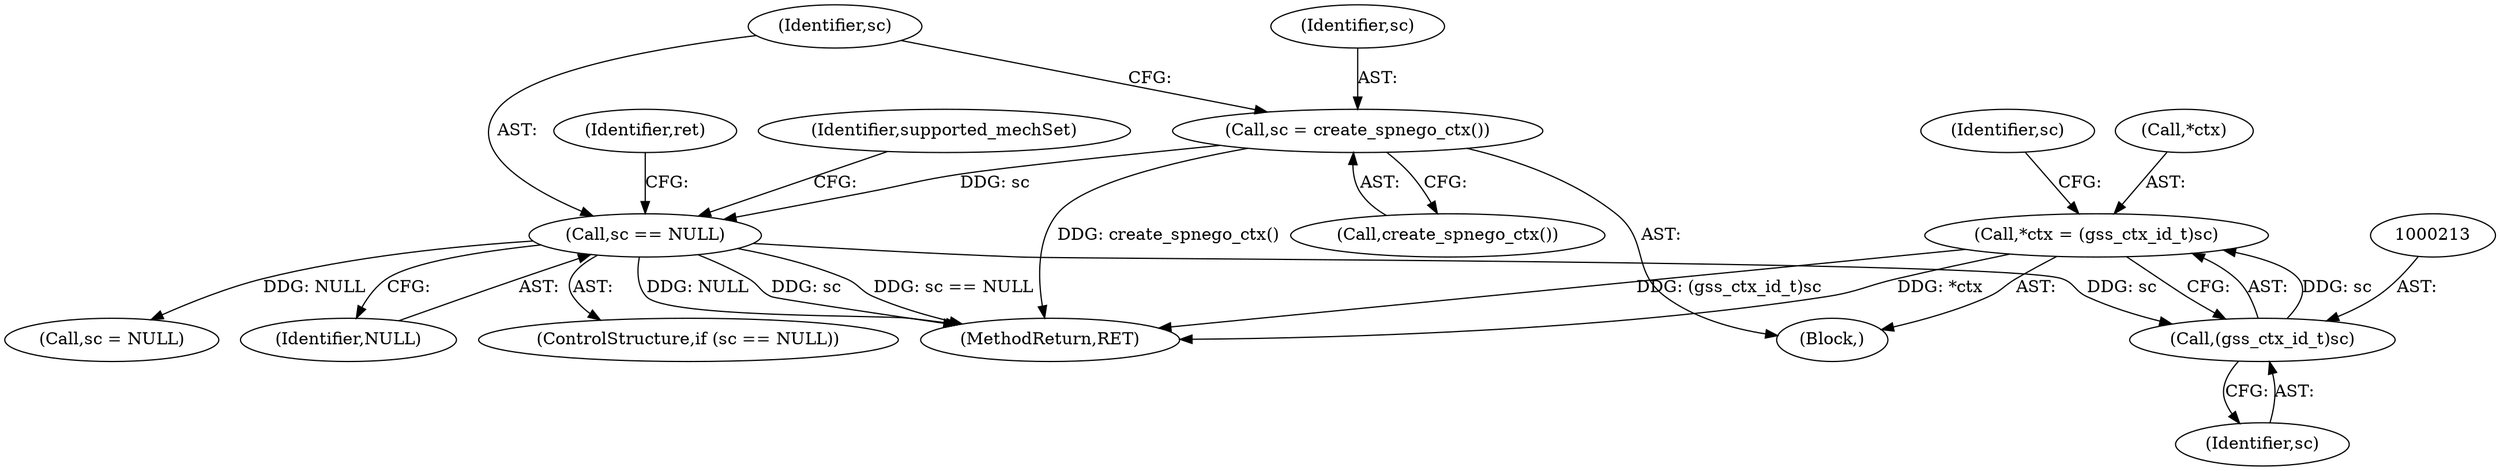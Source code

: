 digraph "1_krb5_b51b33f2bc5d1497ddf5bd107f791c101695000d@pointer" {
"1000209" [label="(Call,*ctx = (gss_ctx_id_t)sc)"];
"1000212" [label="(Call,(gss_ctx_id_t)sc)"];
"1000169" [label="(Call,sc == NULL)"];
"1000165" [label="(Call,sc = create_spnego_ctx())"];
"1000212" [label="(Call,(gss_ctx_id_t)sc)"];
"1000170" [label="(Identifier,sc)"];
"1000214" [label="(Identifier,sc)"];
"1000168" [label="(ControlStructure,if (sc == NULL))"];
"1000167" [label="(Call,create_spnego_ctx())"];
"1000174" [label="(Identifier,ret)"];
"1000171" [label="(Identifier,NULL)"];
"1000209" [label="(Call,*ctx = (gss_ctx_id_t)sc)"];
"1000216" [label="(Identifier,sc)"];
"1000180" [label="(Identifier,supported_mechSet)"];
"1000165" [label="(Call,sc = create_spnego_ctx())"];
"1000169" [label="(Call,sc == NULL)"];
"1000215" [label="(Call,sc = NULL)"];
"1000166" [label="(Identifier,sc)"];
"1000232" [label="(MethodReturn,RET)"];
"1000210" [label="(Call,*ctx)"];
"1000108" [label="(Block,)"];
"1000209" -> "1000108"  [label="AST: "];
"1000209" -> "1000212"  [label="CFG: "];
"1000210" -> "1000209"  [label="AST: "];
"1000212" -> "1000209"  [label="AST: "];
"1000216" -> "1000209"  [label="CFG: "];
"1000209" -> "1000232"  [label="DDG: (gss_ctx_id_t)sc"];
"1000209" -> "1000232"  [label="DDG: *ctx"];
"1000212" -> "1000209"  [label="DDG: sc"];
"1000212" -> "1000214"  [label="CFG: "];
"1000213" -> "1000212"  [label="AST: "];
"1000214" -> "1000212"  [label="AST: "];
"1000169" -> "1000212"  [label="DDG: sc"];
"1000169" -> "1000168"  [label="AST: "];
"1000169" -> "1000171"  [label="CFG: "];
"1000170" -> "1000169"  [label="AST: "];
"1000171" -> "1000169"  [label="AST: "];
"1000174" -> "1000169"  [label="CFG: "];
"1000180" -> "1000169"  [label="CFG: "];
"1000169" -> "1000232"  [label="DDG: sc == NULL"];
"1000169" -> "1000232"  [label="DDG: NULL"];
"1000169" -> "1000232"  [label="DDG: sc"];
"1000165" -> "1000169"  [label="DDG: sc"];
"1000169" -> "1000215"  [label="DDG: NULL"];
"1000165" -> "1000108"  [label="AST: "];
"1000165" -> "1000167"  [label="CFG: "];
"1000166" -> "1000165"  [label="AST: "];
"1000167" -> "1000165"  [label="AST: "];
"1000170" -> "1000165"  [label="CFG: "];
"1000165" -> "1000232"  [label="DDG: create_spnego_ctx()"];
}
